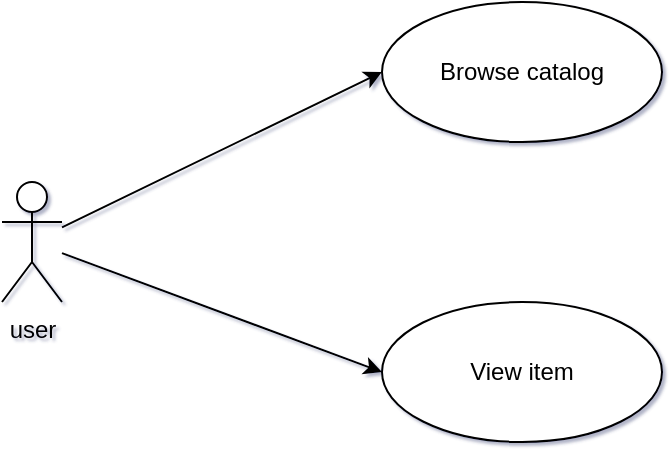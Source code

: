 <mxfile version="22.0.8" type="device" pages="2">
  <diagram id="0HoguQF4IfUL4XNtGRia" name="Use case - stage 1">
    <mxGraphModel dx="1434" dy="768" grid="1" gridSize="10" guides="1" tooltips="1" connect="1" arrows="1" fold="1" page="1" pageScale="1" pageWidth="850" pageHeight="1100" background="none" math="0" shadow="1">
      <root>
        <mxCell id="0" />
        <mxCell id="1" parent="0" />
        <mxCell id="4" style="edgeStyle=none;html=1;entryX=0;entryY=0.5;entryDx=0;entryDy=0;" parent="1" source="2" target="3" edge="1">
          <mxGeometry relative="1" as="geometry" />
        </mxCell>
        <mxCell id="6" style="edgeStyle=none;html=1;entryX=0;entryY=0.5;entryDx=0;entryDy=0;" parent="1" source="2" target="5" edge="1">
          <mxGeometry relative="1" as="geometry" />
        </mxCell>
        <mxCell id="2" value="user&lt;br&gt;" style="shape=umlActor;verticalLabelPosition=bottom;verticalAlign=top;html=1;" parent="1" vertex="1">
          <mxGeometry x="50" y="130" width="30" height="60" as="geometry" />
        </mxCell>
        <mxCell id="3" value="Browse catalog" style="ellipse;whiteSpace=wrap;html=1;" parent="1" vertex="1">
          <mxGeometry x="240" y="40" width="140" height="70" as="geometry" />
        </mxCell>
        <mxCell id="5" value="View item" style="ellipse;whiteSpace=wrap;html=1;fillColor=default;" parent="1" vertex="1">
          <mxGeometry x="240" y="190" width="140" height="70" as="geometry" />
        </mxCell>
      </root>
    </mxGraphModel>
  </diagram>
  <diagram id="3P-Qq7JfFcsjD4jzMTAs" name="Use case">
    <mxGraphModel dx="712" dy="481" grid="1" gridSize="10" guides="1" tooltips="1" connect="1" arrows="1" fold="1" page="1" pageScale="1" pageWidth="850" pageHeight="1100" math="0" shadow="0">
      <root>
        <mxCell id="0" />
        <mxCell id="1" parent="0" />
        <mxCell id="vrdy5GBiYdm3TTjDReFH-1" style="edgeStyle=none;html=1;entryX=0;entryY=0.5;entryDx=0;entryDy=0;" edge="1" parent="1" source="vrdy5GBiYdm3TTjDReFH-3" target="vrdy5GBiYdm3TTjDReFH-4">
          <mxGeometry relative="1" as="geometry" />
        </mxCell>
        <mxCell id="vrdy5GBiYdm3TTjDReFH-2" style="edgeStyle=none;html=1;entryX=0;entryY=0.5;entryDx=0;entryDy=0;" edge="1" parent="1" source="vrdy5GBiYdm3TTjDReFH-3" target="vrdy5GBiYdm3TTjDReFH-5">
          <mxGeometry relative="1" as="geometry" />
        </mxCell>
        <mxCell id="vrdy5GBiYdm3TTjDReFH-3" value="user&lt;br&gt;" style="shape=umlActor;verticalLabelPosition=bottom;verticalAlign=top;html=1;" vertex="1" parent="1">
          <mxGeometry x="50" y="130" width="30" height="60" as="geometry" />
        </mxCell>
        <mxCell id="vrdy5GBiYdm3TTjDReFH-4" value="Browse catalog" style="ellipse;whiteSpace=wrap;html=1;" vertex="1" parent="1">
          <mxGeometry x="240" y="40" width="140" height="70" as="geometry" />
        </mxCell>
        <mxCell id="vrdy5GBiYdm3TTjDReFH-5" value="View item" style="ellipse;whiteSpace=wrap;html=1;fillColor=default;" vertex="1" parent="1">
          <mxGeometry x="240" y="190" width="140" height="70" as="geometry" />
        </mxCell>
      </root>
    </mxGraphModel>
  </diagram>
</mxfile>
